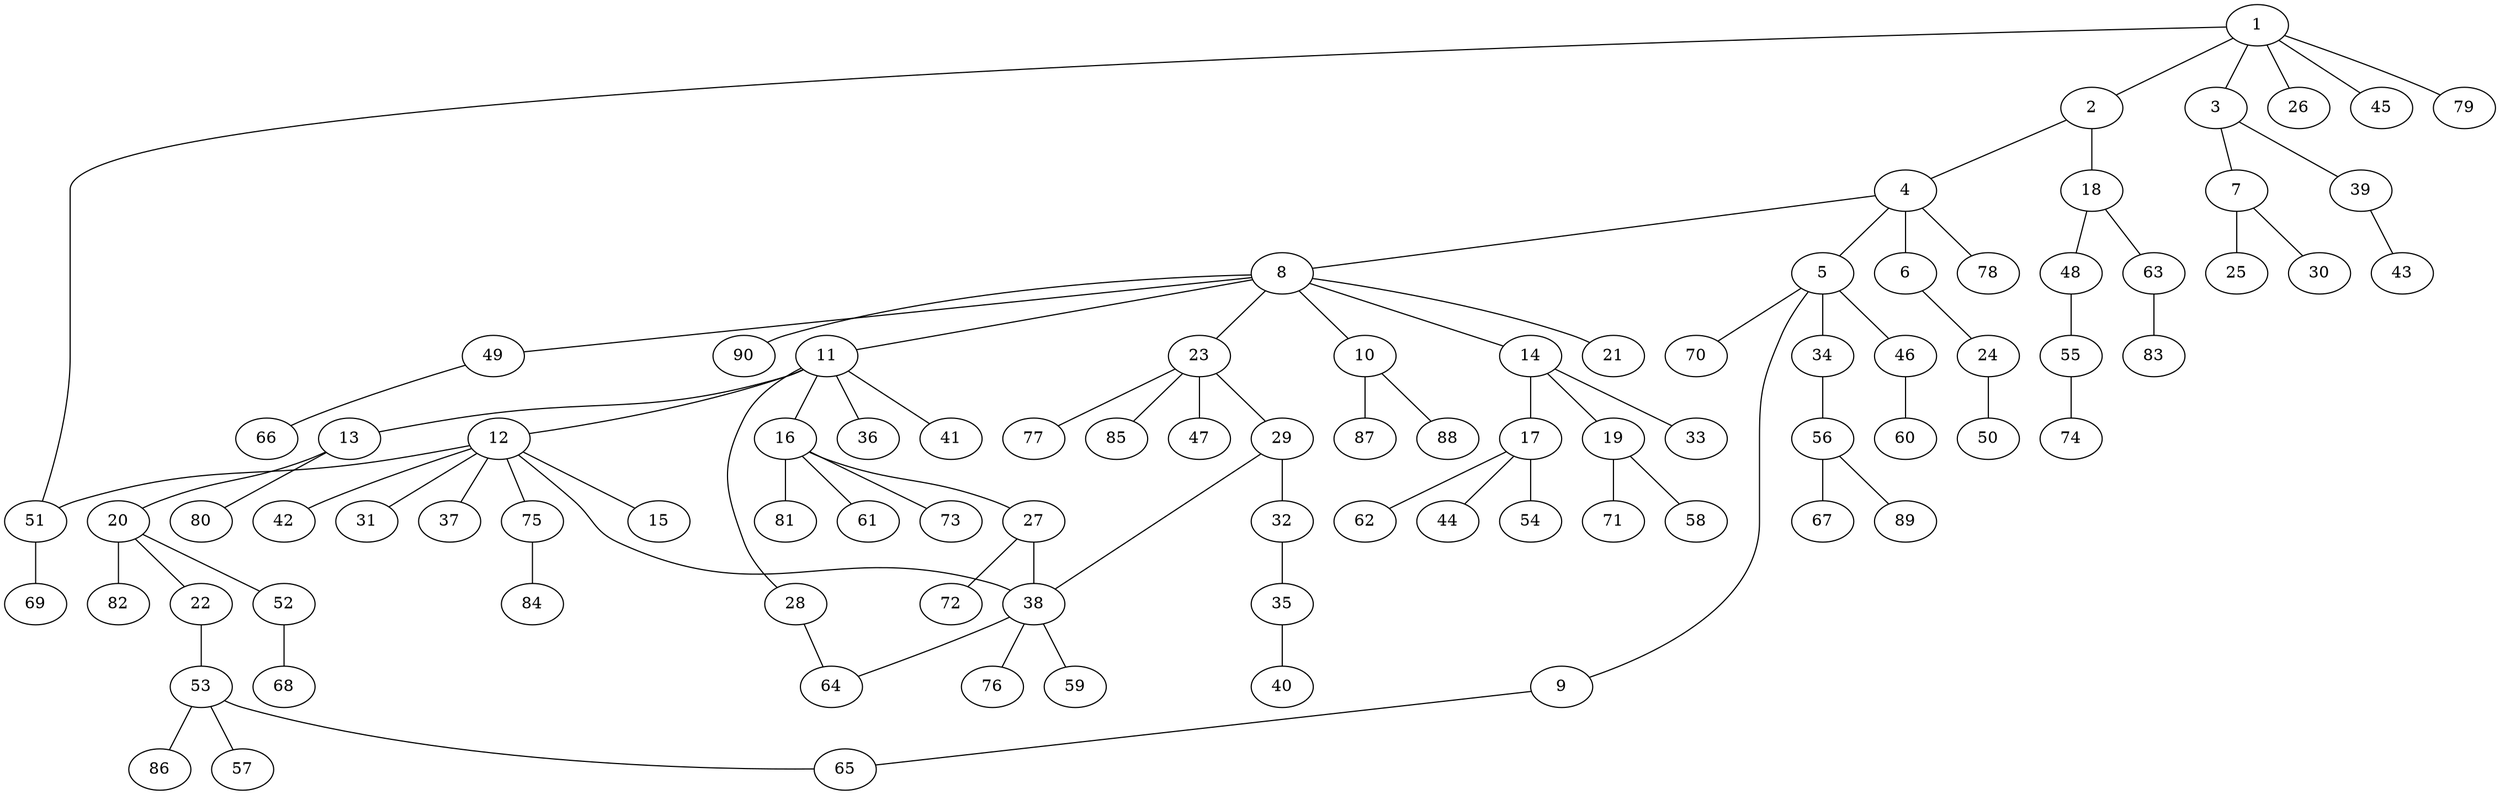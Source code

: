graph graphname {1--2
1--3
1--26
1--45
1--51
1--79
2--4
2--18
3--7
3--39
4--5
4--6
4--8
4--78
5--9
5--34
5--46
5--70
6--24
7--25
7--30
8--10
8--11
8--14
8--21
8--23
8--49
8--90
9--65
10--87
10--88
11--12
11--13
11--16
11--28
11--36
11--41
12--15
12--31
12--37
12--38
12--42
12--51
12--75
13--20
13--80
14--17
14--19
14--33
16--27
16--61
16--73
16--81
17--44
17--54
17--62
18--48
18--63
19--58
19--71
20--22
20--52
20--82
22--53
23--29
23--47
23--77
23--85
24--50
27--38
27--72
28--64
29--32
29--38
32--35
34--56
35--40
38--59
38--64
38--76
39--43
46--60
48--55
49--66
51--69
52--68
53--57
53--65
53--86
55--74
56--67
56--89
63--83
75--84
}